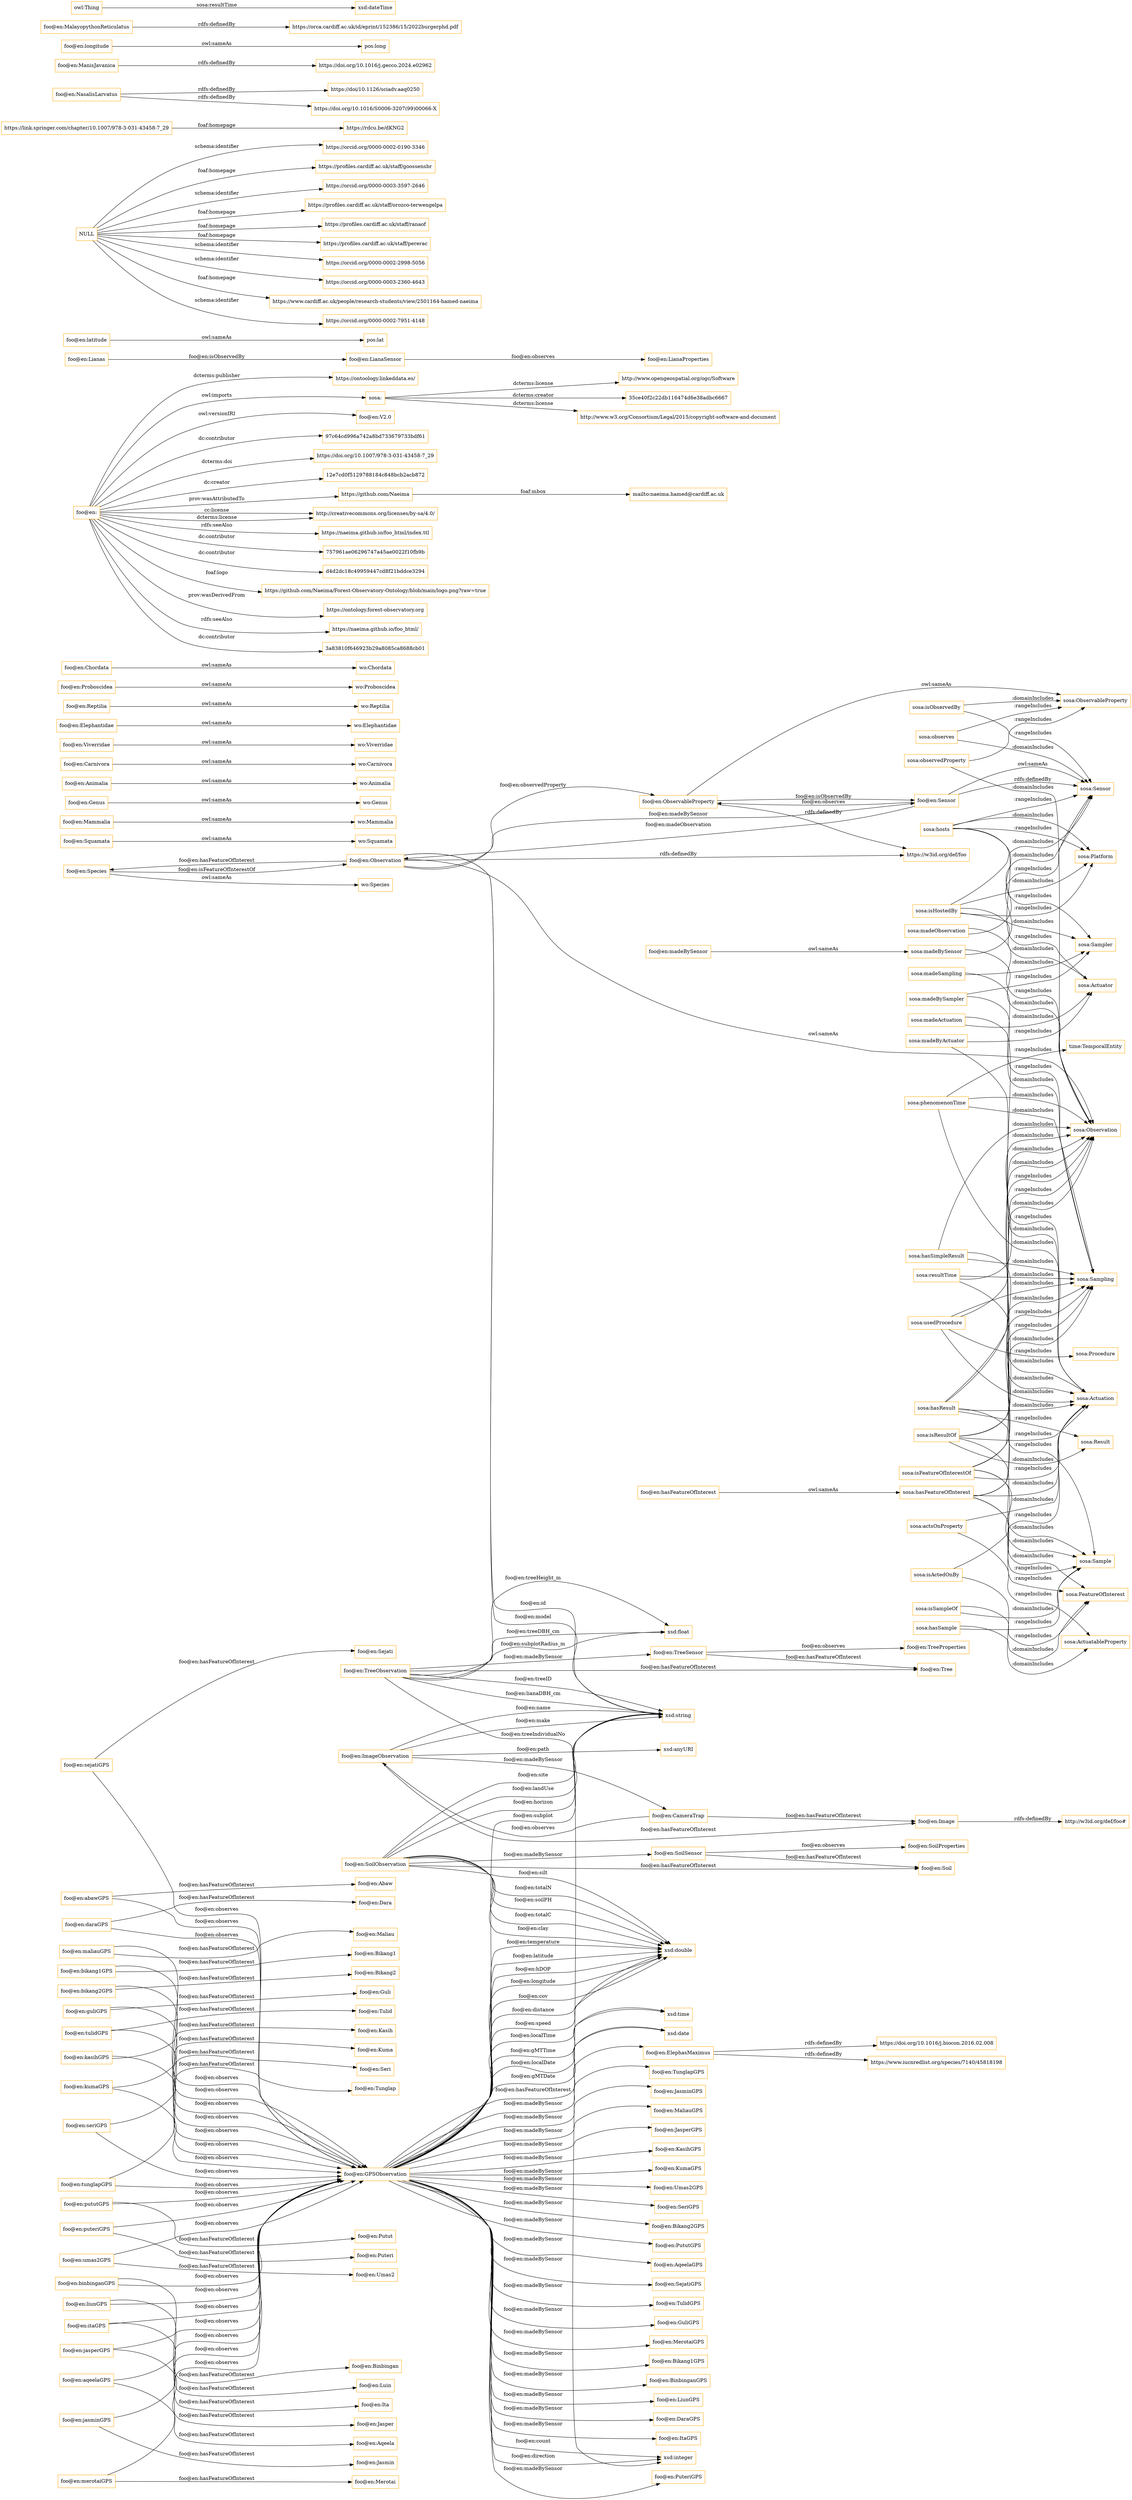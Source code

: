digraph ar2dtool_diagram { 
rankdir=LR;
size="1501"
node [shape = rectangle, color="orange"]; "wo:Species" "foo@en:Squamata" "foo@en:Mammalia" "wo:Genus" "foo@en:Genus" "foo@en:Animalia" "foo@en:ObservableProperty" "foo@en:Sensor" "foo@en:Carnivora" "foo@en:Viverridae" "foo@en:Elephantidae" "foo@en:Species" "foo@en:Reptilia" "foo@en:Observation" "foo@en:Proboscidea" "foo@en:Chordata" "sosa:ObservableProperty" "sosa:FeatureOfInterest" "sosa:Actuation" "sosa:Platform" "sosa:ActuatableProperty" "sosa:Actuator" "sosa:Observation" "sosa:Sample" "time:TemporalEntity" "sosa:Sensor" "sosa:Sampling" "sosa:Procedure" "sosa:Result" "sosa:Sampler" ; /*classes style*/
	"sosa:observedProperty" -> "sosa:ObservableProperty" [ label = ":rangeIncludes" ];
	"sosa:observedProperty" -> "sosa:Observation" [ label = ":domainIncludes" ];
	"foo@en:Squamata" -> "wo:Squamata" [ label = "owl:sameAs" ];
	"sosa:madeBySensor" -> "sosa:Sensor" [ label = ":rangeIncludes" ];
	"sosa:madeBySensor" -> "sosa:Observation" [ label = ":domainIncludes" ];
	"sosa:madeByActuator" -> "sosa:Actuator" [ label = ":rangeIncludes" ];
	"sosa:madeByActuator" -> "sosa:Actuation" [ label = ":domainIncludes" ];
	"sosa:hosts" -> "sosa:Platform" [ label = ":rangeIncludes" ];
	"sosa:hosts" -> "sosa:Actuator" [ label = ":rangeIncludes" ];
	"sosa:hosts" -> "sosa:Sampler" [ label = ":rangeIncludes" ];
	"sosa:hosts" -> "sosa:Sensor" [ label = ":rangeIncludes" ];
	"sosa:hosts" -> "sosa:Platform" [ label = ":domainIncludes" ];
	"foo@en:sejatiGPS" -> "foo@en:GPSObservation" [ label = "foo@en:observes" ];
	"foo@en:sejatiGPS" -> "foo@en:Sejati" [ label = "foo@en:hasFeatureOfInterest" ];
	"sosa:isObservedBy" -> "sosa:Sensor" [ label = ":rangeIncludes" ];
	"sosa:isObservedBy" -> "sosa:ObservableProperty" [ label = ":domainIncludes" ];
	"foo@en:bikang2GPS" -> "foo@en:GPSObservation" [ label = "foo@en:observes" ];
	"foo@en:bikang2GPS" -> "foo@en:Bikang2" [ label = "foo@en:hasFeatureOfInterest" ];
	"foo@en:ElephasMaximus" -> "https://doi.org/10.1016/j.biocon.2016.02.008" [ label = "rdfs:definedBy" ];
	"foo@en:ElephasMaximus" -> "https://www.iucnredlist.org/species/7140/45818198" [ label = "rdfs:definedBy" ];
	"foo@en:Reptilia" -> "wo:Reptilia" [ label = "owl:sameAs" ];
	"foo@en:guliGPS" -> "foo@en:GPSObservation" [ label = "foo@en:observes" ];
	"foo@en:guliGPS" -> "foo@en:Guli" [ label = "foo@en:hasFeatureOfInterest" ];
	"foo@en:ImageObservation" -> "foo@en:CameraTrap" [ label = "foo@en:madeBySensor" ];
	"foo@en:ImageObservation" -> "foo@en:Image" [ label = "foo@en:hasFeatureOfInterest" ];
	"foo@en:maliauGPS" -> "foo@en:GPSObservation" [ label = "foo@en:observes" ];
	"foo@en:maliauGPS" -> "foo@en:Maliau" [ label = "foo@en:hasFeatureOfInterest" ];
	"sosa:madeActuation" -> "sosa:Actuation" [ label = ":rangeIncludes" ];
	"sosa:madeActuation" -> "sosa:Actuator" [ label = ":domainIncludes" ];
	"foo@en:" -> "https://ontoology.linkeddata.es/" [ label = "dcterms:publisher" ];
	"foo@en:" -> "sosa:" [ label = "owl:imports" ];
	"foo@en:" -> "foo@en:V2.0" [ label = "owl:versionIRI" ];
	"foo@en:" -> "97c64cd996a742a8bd733679733bdf61" [ label = "dc:contributor" ];
	"foo@en:" -> "https://doi.org/10.1007/978-3-031-43458-7_29" [ label = "dcterms:doi" ];
	"foo@en:" -> "12e7cd0f5129788184c848bcb2acb872" [ label = "dc:creator" ];
	"foo@en:" -> "https://github.com/Naeima" [ label = "prov:wasAttributedTo" ];
	"foo@en:" -> "http://creativecommons.org/licenses/by-sa/4.0/" [ label = "cc:license" ];
	"foo@en:" -> "http://creativecommons.org/licenses/by-sa/4.0/" [ label = "dcterms:license" ];
	"foo@en:" -> "https://naeima.github.io/foo_html/index.ttl" [ label = "rdfs:seeAlso" ];
	"foo@en:" -> "757961ae06296747a45ae0022f10fb9b" [ label = "dc:contributor" ];
	"foo@en:" -> "d4d2dc18c49959447cd8f21bddce3294" [ label = "dc:contributor" ];
	"foo@en:" -> "https://github.com/Naeima/Forest-Observatory-Ontology/blob/main/logo.png?raw=true" [ label = "foaf:logo" ];
	"foo@en:" -> "https://ontology.forest-observatory.org" [ label = "prov:wasDerivedFrom" ];
	"foo@en:" -> "https://naeima.github.io/foo_html/" [ label = "rdfs:seeAlso" ];
	"foo@en:" -> "3a83810f646923b29a8085ca8688cb01" [ label = "dc:contributor" ];
	"sosa:phenomenonTime" -> "time:TemporalEntity" [ label = ":rangeIncludes" ];
	"sosa:phenomenonTime" -> "sosa:Sampling" [ label = ":domainIncludes" ];
	"sosa:phenomenonTime" -> "sosa:Observation" [ label = ":domainIncludes" ];
	"sosa:phenomenonTime" -> "sosa:Actuation" [ label = ":domainIncludes" ];
	"foo@en:bikang1GPS" -> "foo@en:GPSObservation" [ label = "foo@en:observes" ];
	"foo@en:bikang1GPS" -> "foo@en:Bikang1" [ label = "foo@en:hasFeatureOfInterest" ];
	"foo@en:kasihGPS" -> "foo@en:GPSObservation" [ label = "foo@en:observes" ];
	"foo@en:kasihGPS" -> "foo@en:Kasih" [ label = "foo@en:hasFeatureOfInterest" ];
	"foo@en:Observation" -> "sosa:Observation" [ label = "owl:sameAs" ];
	"foo@en:Observation" -> "https://w3id.org/def/foo" [ label = "rdfs:definedBy" ];
	"foo@en:Chordata" -> "wo:Chordata" [ label = "owl:sameAs" ];
	"foo@en:Genus" -> "wo:Genus" [ label = "owl:sameAs" ];
	"sosa:hasResult" -> "sosa:Sampling" [ label = ":domainIncludes" ];
	"sosa:hasResult" -> "sosa:Actuation" [ label = ":domainIncludes" ];
	"sosa:hasResult" -> "sosa:Observation" [ label = ":domainIncludes" ];
	"sosa:hasResult" -> "sosa:Result" [ label = ":rangeIncludes" ];
	"sosa:hasResult" -> "sosa:Sample" [ label = ":rangeIncludes" ];
	"foo@en:GPSObservation" -> "foo@en:TunglapGPS" [ label = "foo@en:madeBySensor" ];
	"foo@en:GPSObservation" -> "foo@en:JasminGPS" [ label = "foo@en:madeBySensor" ];
	"foo@en:GPSObservation" -> "foo@en:MaliauGPS" [ label = "foo@en:madeBySensor" ];
	"foo@en:GPSObservation" -> "foo@en:JasperGPS" [ label = "foo@en:madeBySensor" ];
	"foo@en:GPSObservation" -> "foo@en:KasihGPS" [ label = "foo@en:madeBySensor" ];
	"foo@en:GPSObservation" -> "foo@en:KumaGPS" [ label = "foo@en:madeBySensor" ];
	"foo@en:GPSObservation" -> "foo@en:Umas2GPS" [ label = "foo@en:madeBySensor" ];
	"foo@en:GPSObservation" -> "foo@en:SeriGPS" [ label = "foo@en:madeBySensor" ];
	"foo@en:GPSObservation" -> "foo@en:Bikang2GPS" [ label = "foo@en:madeBySensor" ];
	"foo@en:GPSObservation" -> "foo@en:PututGPS" [ label = "foo@en:madeBySensor" ];
	"foo@en:GPSObservation" -> "foo@en:AqeelaGPS" [ label = "foo@en:madeBySensor" ];
	"foo@en:GPSObservation" -> "foo@en:SejatiGPS" [ label = "foo@en:madeBySensor" ];
	"foo@en:GPSObservation" -> "foo@en:TulidGPS" [ label = "foo@en:madeBySensor" ];
	"foo@en:GPSObservation" -> "foo@en:GuliGPS" [ label = "foo@en:madeBySensor" ];
	"foo@en:GPSObservation" -> "foo@en:MerotaiGPS" [ label = "foo@en:madeBySensor" ];
	"foo@en:GPSObservation" -> "foo@en:BinbinganGPS" [ label = "foo@en:madeBySensor" ];
	"foo@en:GPSObservation" -> "foo@en:LiunGPS" [ label = "foo@en:madeBySensor" ];
	"foo@en:GPSObservation" -> "foo@en:DaraGPS" [ label = "foo@en:madeBySensor" ];
	"foo@en:GPSObservation" -> "foo@en:ItaGPS" [ label = "foo@en:madeBySensor" ];
	"foo@en:GPSObservation" -> "foo@en:PuteriGPS" [ label = "foo@en:madeBySensor" ];
	"foo@en:GPSObservation" -> "foo@en:Bikang1GPS" [ label = "foo@en:madeBySensor" ];
	"foo@en:GPSObservation" -> "foo@en:ElephasMaximus" [ label = "foo@en:hasFeatureOfInterest" ];
	"foo@en:abawGPS" -> "foo@en:GPSObservation" [ label = "foo@en:observes" ];
	"foo@en:abawGPS" -> "foo@en:Abaw" [ label = "foo@en:hasFeatureOfInterest" ];
	"sosa:isActedOnBy" -> "sosa:Actuation" [ label = ":rangeIncludes" ];
	"sosa:isActedOnBy" -> "sosa:ActuatableProperty" [ label = ":domainIncludes" ];
	"foo@en:Elephantidae" -> "wo:Elephantidae" [ label = "owl:sameAs" ];
	"foo@en:ObservableProperty" -> "sosa:ObservableProperty" [ label = "owl:sameAs" ];
	"foo@en:ObservableProperty" -> "https://w3id.org/def/foo" [ label = "rdfs:definedBy" ];
	"foo@en:LianaSensor" -> "foo@en:LianaProperties" [ label = "foo@en:observes" ];
	"foo@en:tulidGPS" -> "foo@en:GPSObservation" [ label = "foo@en:observes" ];
	"foo@en:tulidGPS" -> "foo@en:Tulid" [ label = "foo@en:hasFeatureOfInterest" ];
	"sosa:madeSampling" -> "sosa:Sampling" [ label = ":rangeIncludes" ];
	"sosa:madeSampling" -> "sosa:Sampler" [ label = ":domainIncludes" ];
	"sosa:hasFeatureOfInterest" -> "sosa:Observation" [ label = ":domainIncludes" ];
	"sosa:hasFeatureOfInterest" -> "sosa:FeatureOfInterest" [ label = ":rangeIncludes" ];
	"sosa:hasFeatureOfInterest" -> "sosa:Sampling" [ label = ":domainIncludes" ];
	"sosa:hasFeatureOfInterest" -> "sosa:Actuation" [ label = ":domainIncludes" ];
	"sosa:hasFeatureOfInterest" -> "sosa:Sample" [ label = ":rangeIncludes" ];
	"foo@en:SoilSensor" -> "foo@en:Soil" [ label = "foo@en:hasFeatureOfInterest" ];
	"foo@en:SoilSensor" -> "foo@en:SoilProperties" [ label = "foo@en:observes" ];
	"foo@en:daraGPS" -> "foo@en:GPSObservation" [ label = "foo@en:observes" ];
	"foo@en:daraGPS" -> "foo@en:Dara" [ label = "foo@en:hasFeatureOfInterest" ];
	"foo@en:Viverridae" -> "wo:Viverridae" [ label = "owl:sameAs" ];
	"foo@en:TreeSensor" -> "foo@en:Tree" [ label = "foo@en:hasFeatureOfInterest" ];
	"foo@en:TreeSensor" -> "foo@en:TreeProperties" [ label = "foo@en:observes" ];
	"foo@en:latitude" -> "pos:lat" [ label = "owl:sameAs" ];
	"foo@en:Animalia" -> "wo:Animalia" [ label = "owl:sameAs" ];
	"sosa:isResultOf" -> "sosa:Sample" [ label = ":domainIncludes" ];
	"sosa:isResultOf" -> "sosa:Actuation" [ label = ":rangeIncludes" ];
	"sosa:isResultOf" -> "sosa:Observation" [ label = ":rangeIncludes" ];
	"sosa:isResultOf" -> "sosa:Sampling" [ label = ":rangeIncludes" ];
	"sosa:isResultOf" -> "sosa:Result" [ label = ":domainIncludes" ];
	"sosa:isSampleOf" -> "sosa:FeatureOfInterest" [ label = ":rangeIncludes" ];
	"sosa:isSampleOf" -> "sosa:Sample" [ label = ":domainIncludes" ];
	"sosa:hasSimpleResult" -> "sosa:Sampling" [ label = ":domainIncludes" ];
	"sosa:hasSimpleResult" -> "sosa:Observation" [ label = ":domainIncludes" ];
	"sosa:hasSimpleResult" -> "sosa:Actuation" [ label = ":domainIncludes" ];
	"sosa:madeObservation" -> "sosa:Observation" [ label = ":rangeIncludes" ];
	"sosa:madeObservation" -> "sosa:Sensor" [ label = ":domainIncludes" ];
	"sosa:resultTime" -> "sosa:Sampling" [ label = ":domainIncludes" ];
	"sosa:resultTime" -> "sosa:Observation" [ label = ":domainIncludes" ];
	"sosa:resultTime" -> "sosa:Actuation" [ label = ":domainIncludes" ];
	"foo@en:kumaGPS" -> "foo@en:GPSObservation" [ label = "foo@en:observes" ];
	"foo@en:kumaGPS" -> "foo@en:Kuma" [ label = "foo@en:hasFeatureOfInterest" ];
	"foo@en:seriGPS" -> "foo@en:GPSObservation" [ label = "foo@en:observes" ];
	"foo@en:seriGPS" -> "foo@en:Seri" [ label = "foo@en:hasFeatureOfInterest" ];
	"sosa:isHostedBy" -> "sosa:Platform" [ label = ":rangeIncludes" ];
	"sosa:isHostedBy" -> "sosa:Platform" [ label = ":domainIncludes" ];
	"sosa:isHostedBy" -> "sosa:Sampler" [ label = ":domainIncludes" ];
	"sosa:isHostedBy" -> "sosa:Sensor" [ label = ":domainIncludes" ];
	"sosa:isHostedBy" -> "sosa:Actuator" [ label = ":domainIncludes" ];
	"NULL" -> "https://orcid.org/0000-0002-0190-3346" [ label = "schema:identifier" ];
	"NULL" -> "https://profiles.cardiff.ac.uk/staff/goossensbr" [ label = "foaf:homepage" ];
	"NULL" -> "https://orcid.org/0000-0003-3597-2646" [ label = "schema:identifier" ];
	"NULL" -> "https://profiles.cardiff.ac.uk/staff/orozco-terwengelpa" [ label = "foaf:homepage" ];
	"NULL" -> "https://profiles.cardiff.ac.uk/staff/ranaof" [ label = "foaf:homepage" ];
	"NULL" -> "https://profiles.cardiff.ac.uk/staff/pererac" [ label = "foaf:homepage" ];
	"NULL" -> "https://orcid.org/0000-0002-2998-5056" [ label = "schema:identifier" ];
	"NULL" -> "https://orcid.org/0000-0003-2360-4643" [ label = "schema:identifier" ];
	"NULL" -> "https://www.cardiff.ac.uk/people/research-students/view/2501164-hamed-naeima" [ label = "foaf:homepage" ];
	"NULL" -> "https://orcid.org/0000-0002-7951-4148" [ label = "schema:identifier" ];
	"foo@en:pututGPS" -> "foo@en:GPSObservation" [ label = "foo@en:observes" ];
	"foo@en:pututGPS" -> "foo@en:Putut" [ label = "foo@en:hasFeatureOfInterest" ];
	"https://github.com/Naeima" -> "mailto:naeima.hamed@cardiff.ac.uk" [ label = "foaf:mbox" ];
	"foo@en:liunGPS" -> "foo@en:GPSObservation" [ label = "foo@en:observes" ];
	"foo@en:liunGPS" -> "foo@en:Luin" [ label = "foo@en:hasFeatureOfInterest" ];
	"https://link.springer.com/chapter/10.1007/978-3-031-43458-7_29" -> "https://rdcu.be/dKNG2" [ label = "foaf:homepage" ];
	"sosa:hasSample" -> "sosa:Sample" [ label = ":rangeIncludes" ];
	"sosa:hasSample" -> "sosa:FeatureOfInterest" [ label = ":domainIncludes" ];
	"sosa:observes" -> "sosa:ObservableProperty" [ label = ":rangeIncludes" ];
	"sosa:observes" -> "sosa:Sensor" [ label = ":domainIncludes" ];
	"foo@en:hasFeatureOfInterest" -> "sosa:hasFeatureOfInterest" [ label = "owl:sameAs" ];
	"foo@en:SoilObservation" -> "foo@en:SoilSensor" [ label = "foo@en:madeBySensor" ];
	"foo@en:SoilObservation" -> "foo@en:Soil" [ label = "foo@en:hasFeatureOfInterest" ];
	"sosa:usedProcedure" -> "sosa:Procedure" [ label = ":rangeIncludes" ];
	"sosa:usedProcedure" -> "sosa:Sampling" [ label = ":domainIncludes" ];
	"sosa:usedProcedure" -> "sosa:Observation" [ label = ":domainIncludes" ];
	"sosa:usedProcedure" -> "sosa:Actuation" [ label = ":domainIncludes" ];
	"foo@en:CameraTrap" -> "foo@en:Image" [ label = "foo@en:hasFeatureOfInterest" ];
	"foo@en:CameraTrap" -> "foo@en:ImageObservation" [ label = "foo@en:observes" ];
	"foo@en:itaGPS" -> "foo@en:GPSObservation" [ label = "foo@en:observes" ];
	"foo@en:itaGPS" -> "foo@en:Ita" [ label = "foo@en:hasFeatureOfInterest" ];
	"foo@en:NasalisLarvatus" -> "https://doi/10.1126/sciadv.aaq0250" [ label = "rdfs:definedBy" ];
	"foo@en:NasalisLarvatus" -> "https://doi.org/10.1016/S0006-3207(99)00066-X" [ label = "rdfs:definedBy" ];
	"foo@en:Species" -> "wo:Species" [ label = "owl:sameAs" ];
	"sosa:actsOnProperty" -> "sosa:ActuatableProperty" [ label = ":rangeIncludes" ];
	"sosa:actsOnProperty" -> "sosa:Actuation" [ label = ":domainIncludes" ];
	"sosa:" -> "http://www.opengeospatial.org/ogc/Software" [ label = "dcterms:license" ];
	"sosa:" -> "35ce40f2c22db116474d6e38adbc6667" [ label = "dcterms:creator" ];
	"sosa:" -> "http://www.w3.org/Consortium/Legal/2015/copyright-software-and-document" [ label = "dcterms:license" ];
	"foo@en:Proboscidea" -> "wo:Proboscidea" [ label = "owl:sameAs" ];
	"foo@en:Sensor" -> "sosa:Sensor" [ label = "owl:sameAs" ];
	"foo@en:Sensor" -> "sosa:Sensor" [ label = "rdfs:definedBy" ];
	"sosa:isFeatureOfInterestOf" -> "sosa:FeatureOfInterest" [ label = ":domainIncludes" ];
	"sosa:isFeatureOfInterestOf" -> "sosa:Actuation" [ label = ":rangeIncludes" ];
	"sosa:isFeatureOfInterestOf" -> "sosa:Sampling" [ label = ":rangeIncludes" ];
	"sosa:isFeatureOfInterestOf" -> "sosa:Observation" [ label = ":rangeIncludes" ];
	"sosa:isFeatureOfInterestOf" -> "sosa:Sample" [ label = ":domainIncludes" ];
	"foo@en:madeBySensor" -> "sosa:madeBySensor" [ label = "owl:sameAs" ];
	"foo@en:binbinganGPS" -> "foo@en:GPSObservation" [ label = "foo@en:observes" ];
	"foo@en:binbinganGPS" -> "foo@en:Binbingan" [ label = "foo@en:hasFeatureOfInterest" ];
	"foo@en:tunglapGPS" -> "foo@en:GPSObservation" [ label = "foo@en:observes" ];
	"foo@en:tunglapGPS" -> "foo@en:Tunglap" [ label = "foo@en:hasFeatureOfInterest" ];
	"foo@en:aqeelaGPS" -> "foo@en:GPSObservation" [ label = "foo@en:observes" ];
	"foo@en:aqeelaGPS" -> "foo@en:Aqeela" [ label = "foo@en:hasFeatureOfInterest" ];
	"foo@en:puteriGPS" -> "foo@en:GPSObservation" [ label = "foo@en:observes" ];
	"foo@en:puteriGPS" -> "foo@en:Puteri" [ label = "foo@en:hasFeatureOfInterest" ];
	"foo@en:Image" -> "http://w3id.org/def/foo#" [ label = "rdfs:definedBy" ];
	"foo@en:jasperGPS" -> "foo@en:GPSObservation" [ label = "foo@en:observes" ];
	"foo@en:jasperGPS" -> "foo@en:Jasper" [ label = "foo@en:hasFeatureOfInterest" ];
	"foo@en:Carnivora" -> "wo:Carnivora" [ label = "owl:sameAs" ];
	"foo@en:ManisJavanica" -> "https://doi.org/10.1016/j.gecco.2024.e02962" [ label = "rdfs:definedBy" ];
	"foo@en:umas2GPS" -> "foo@en:GPSObservation" [ label = "foo@en:observes" ];
	"foo@en:umas2GPS" -> "foo@en:Umas2" [ label = "foo@en:hasFeatureOfInterest" ];
	"foo@en:longitude" -> "pos:long" [ label = "owl:sameAs" ];
	"foo@en:MalayopythonReticulatus" -> "https://orca.cardiff.ac.uk/id/eprint/152386/15/2022burgerphd.pdf" [ label = "rdfs:definedBy" ];
	"foo@en:Mammalia" -> "wo:Mammalia" [ label = "owl:sameAs" ];
	"sosa:madeBySampler" -> "sosa:Sampler" [ label = ":rangeIncludes" ];
	"sosa:madeBySampler" -> "sosa:Sampling" [ label = ":domainIncludes" ];
	"foo@en:TreeObservation" -> "foo@en:Tree" [ label = "foo@en:hasFeatureOfInterest" ];
	"foo@en:TreeObservation" -> "foo@en:TreeSensor" [ label = "foo@en:madeBySensor" ];
	"foo@en:Lianas" -> "foo@en:LianaSensor" [ label = "foo@en:isObservedBy" ];
	"foo@en:jasminGPS" -> "foo@en:GPSObservation" [ label = "foo@en:observes" ];
	"foo@en:jasminGPS" -> "foo@en:Jasmin" [ label = "foo@en:hasFeatureOfInterest" ];
	"foo@en:merotaiGPS" -> "foo@en:GPSObservation" [ label = "foo@en:observes" ];
	"foo@en:merotaiGPS" -> "foo@en:Merotai" [ label = "foo@en:hasFeatureOfInterest" ];
	"foo@en:Observation" -> "xsd:string" [ label = "foo@en:id" ];
	"foo@en:TreeObservation" -> "xsd:float" [ label = "foo@en:treeDBH_cm" ];
	"foo@en:TreeObservation" -> "xsd:integer" [ label = "foo@en:treeIndividualNo" ];
	"foo@en:Sensor" -> "foo@en:ObservableProperty" [ label = "foo@en:observes" ];
	"foo@en:SoilObservation" -> "xsd:double" [ label = "foo@en:soilPH" ];
	"foo@en:GPSObservation" -> "xsd:date" [ label = "foo@en:gMTDate" ];
	"foo@en:SoilObservation" -> "xsd:double" [ label = "foo@en:totalC" ];
	"foo@en:ImageObservation" -> "xsd:anyURI" [ label = "foo@en:path" ];
	"foo@en:GPSObservation" -> "xsd:double" [ label = "foo@en:longitude" ];
	"foo@en:SoilObservation" -> "xsd:double" [ label = "foo@en:clay" ];
	"foo@en:Observation" -> "foo@en:ObservableProperty" [ label = "foo@en:observedProperty" ];
	"foo@en:GPSObservation" -> "xsd:date" [ label = "foo@en:localDate" ];
	"foo@en:Observation" -> "foo@en:Sensor" [ label = "foo@en:madeBySensor" ];
	"foo@en:SoilObservation" -> "xsd:double" [ label = "foo@en:silt" ];
	"foo@en:GPSObservation" -> "xsd:double" [ label = "foo@en:cov" ];
	"foo@en:ImageObservation" -> "xsd:string" [ label = "foo@en:name" ];
	"foo@en:GPSObservation" -> "xsd:double" [ label = "foo@en:distance" ];
	"foo@en:GPSObservation" -> "xsd:double" [ label = "foo@en:speed" ];
	"foo@en:ObservableProperty" -> "foo@en:Sensor" [ label = "foo@en:isObservedBy" ];
	"foo@en:GPSObservation" -> "xsd:double" [ label = "foo@en:temperature" ];
	"foo@en:SoilObservation" -> "xsd:string" [ label = "foo@en:site" ];
	"foo@en:Sensor" -> "foo@en:Observation" [ label = "foo@en:madeObservation" ];
	"foo@en:GPSObservation" -> "xsd:double" [ label = "foo@en:latitude" ];
	"foo@en:Observation" -> "xsd:string" [ label = "foo@en:model" ];
	"foo@en:GPSObservation" -> "xsd:double" [ label = "foo@en:hDOP" ];
	"foo@en:SoilObservation" -> "xsd:string" [ label = "foo@en:landUse" ];
	"foo@en:GPSObservation" -> "xsd:time" [ label = "foo@en:localTime" ];
	"foo@en:TreeObservation" -> "xsd:string" [ label = "foo@en:treeID" ];
	"foo@en:GPSObservation" -> "xsd:integer" [ label = "foo@en:count" ];
	"foo@en:TreeObservation" -> "xsd:string" [ label = "foo@en:lianaDBH_cm" ];
	"owl:Thing" -> "xsd:dateTime" [ label = "sosa:resultTime" ];
	"foo@en:GPSObservation" -> "xsd:integer" [ label = "foo@en:direction" ];
	"foo@en:SoilObservation" -> "xsd:string" [ label = "foo@en:horizon" ];
	"foo@en:GPSObservation" -> "xsd:time" [ label = "foo@en:gMTTime" ];
	"foo@en:SoilObservation" -> "xsd:double" [ label = "foo@en:totalN" ];
	"foo@en:GPSObservation" -> "xsd:string" [ label = "foo@en:subplot" ];
	"foo@en:Observation" -> "foo@en:Species" [ label = "foo@en:hasFeatureOfInterest" ];
	"foo@en:TreeObservation" -> "xsd:float" [ label = "foo@en:subplotRadius_m" ];
	"foo@en:Species" -> "foo@en:Observation" [ label = "foo@en:isFeatureOfInterestOf" ];
	"foo@en:ImageObservation" -> "xsd:string" [ label = "foo@en:make" ];
	"foo@en:TreeObservation" -> "xsd:float" [ label = "foo@en:treeHeight_m" ];

}
